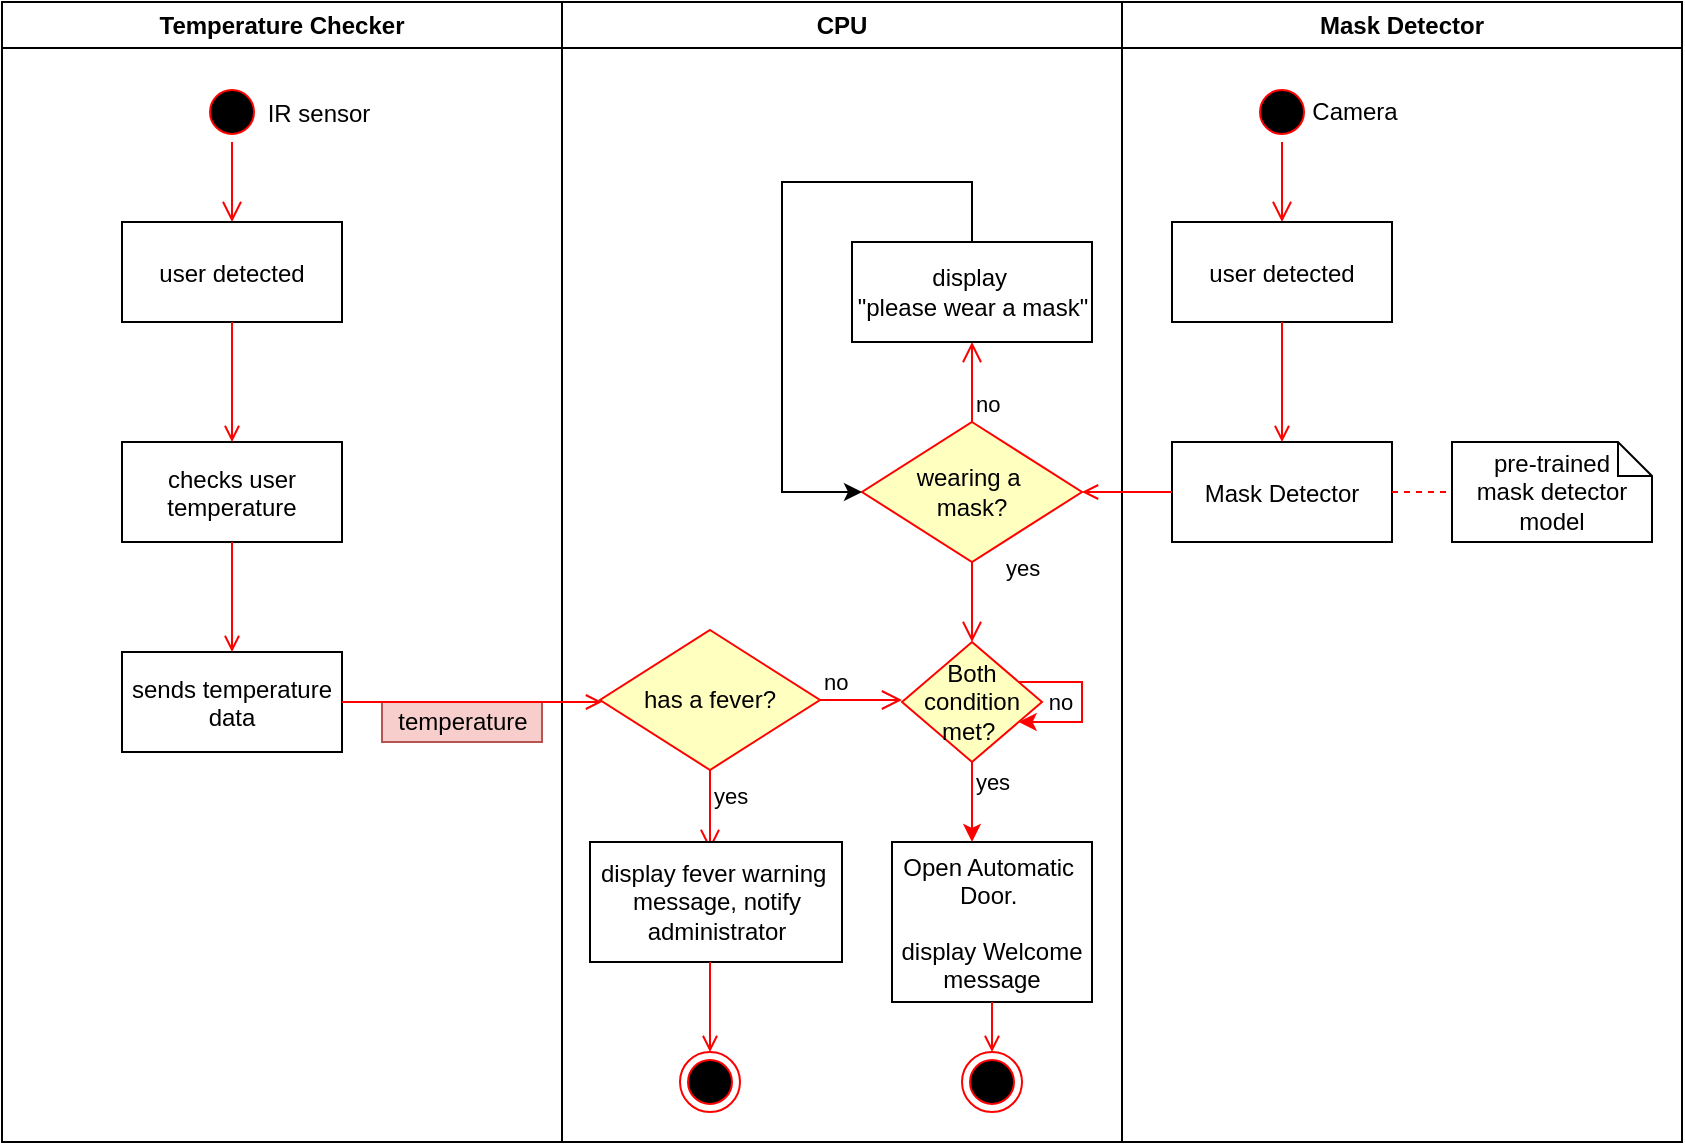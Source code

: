 <mxfile version="14.2.9" type="device"><diagram name="Page-1" id="e7e014a7-5840-1c2e-5031-d8a46d1fe8dd"><mxGraphModel dx="1422" dy="705" grid="1" gridSize="10" guides="1" tooltips="1" connect="1" arrows="1" fold="1" page="1" pageScale="1" pageWidth="1169" pageHeight="826" background="#ffffff" math="0" shadow="0"><root><mxCell id="0"/><mxCell id="1" parent="0"/><mxCell id="2" value="Temperature Checker" style="swimlane;whiteSpace=wrap" parent="1" vertex="1"><mxGeometry x="20" y="20" width="280" height="570" as="geometry"/></mxCell><mxCell id="5" value="" style="ellipse;shape=startState;fillColor=#000000;strokeColor=#ff0000;" parent="2" vertex="1"><mxGeometry x="100" y="40" width="30" height="30" as="geometry"/></mxCell><mxCell id="6" value="" style="edgeStyle=elbowEdgeStyle;elbow=horizontal;verticalAlign=bottom;endArrow=open;endSize=8;strokeColor=#FF0000;endFill=1;rounded=0" parent="2" source="5" target="7" edge="1"><mxGeometry x="100" y="40" as="geometry"><mxPoint x="115" y="110" as="targetPoint"/></mxGeometry></mxCell><mxCell id="7" value="user detected" style="" parent="2" vertex="1"><mxGeometry x="60" y="110" width="110" height="50" as="geometry"/></mxCell><mxCell id="8" value="checks user &#10;temperature" style="" parent="2" vertex="1"><mxGeometry x="60" y="220" width="110" height="50" as="geometry"/></mxCell><mxCell id="9" value="" style="endArrow=open;strokeColor=#FF0000;endFill=1;rounded=0" parent="2" source="7" target="8" edge="1"><mxGeometry relative="1" as="geometry"/></mxCell><mxCell id="10" value="sends temperature&#10;data" style="" parent="2" vertex="1"><mxGeometry x="60" y="325" width="110" height="50" as="geometry"/></mxCell><mxCell id="11" value="" style="endArrow=open;strokeColor=#FF0000;endFill=1;rounded=0" parent="2" source="8" target="10" edge="1"><mxGeometry relative="1" as="geometry"/></mxCell><mxCell id="hdxpLugo9TVY8Ky34_du-44" value="IR sensor" style="text;html=1;align=center;verticalAlign=middle;resizable=0;points=[];autosize=1;" parent="2" vertex="1"><mxGeometry x="122.5" y="46" width="70" height="20" as="geometry"/></mxCell><mxCell id="hdxpLugo9TVY8Ky34_du-46" value="temperature" style="text;html=1;align=center;verticalAlign=middle;resizable=0;points=[];autosize=1;fillColor=#f8cecc;strokeColor=#b85450;" parent="2" vertex="1"><mxGeometry x="190" y="350" width="80" height="20" as="geometry"/></mxCell><mxCell id="3" value="CPU" style="swimlane;whiteSpace=wrap;startSize=23;" parent="1" vertex="1"><mxGeometry x="300" y="20" width="280" height="570" as="geometry"/></mxCell><mxCell id="hdxpLugo9TVY8Ky34_du-51" value="wearing a&amp;nbsp;&lt;br&gt;mask?" style="rhombus;whiteSpace=wrap;html=1;fillColor=#ffffc0;strokeColor=#ff0000;" parent="3" vertex="1"><mxGeometry x="150" y="210" width="110" height="70" as="geometry"/></mxCell><mxCell id="hdxpLugo9TVY8Ky34_du-52" value="no" style="edgeStyle=orthogonalEdgeStyle;html=1;align=left;verticalAlign=bottom;endArrow=open;endSize=8;strokeColor=#ff0000;exitX=0.5;exitY=0;exitDx=0;exitDy=0;" parent="3" source="hdxpLugo9TVY8Ky34_du-51" edge="1"><mxGeometry x="-1" relative="1" as="geometry"><mxPoint x="205" y="170" as="targetPoint"/></mxGeometry></mxCell><mxCell id="hdxpLugo9TVY8Ky34_du-53" value="yes" style="edgeStyle=orthogonalEdgeStyle;html=1;align=left;verticalAlign=top;endArrow=open;endSize=8;strokeColor=#ff0000;" parent="3" source="hdxpLugo9TVY8Ky34_du-51" edge="1"><mxGeometry x="-1" y="18" relative="1" as="geometry"><mxPoint x="205" y="320" as="targetPoint"/><mxPoint x="-3" y="-10" as="offset"/></mxGeometry></mxCell><mxCell id="hdxpLugo9TVY8Ky34_du-63" style="edgeStyle=orthogonalEdgeStyle;rounded=0;orthogonalLoop=1;jettySize=auto;html=1;entryX=0;entryY=0.5;entryDx=0;entryDy=0;" parent="3" source="hdxpLugo9TVY8Ky34_du-62" target="hdxpLugo9TVY8Ky34_du-51" edge="1"><mxGeometry relative="1" as="geometry"><Array as="points"><mxPoint x="205" y="90"/><mxPoint x="110" y="90"/><mxPoint x="110" y="245"/></Array></mxGeometry></mxCell><mxCell id="hdxpLugo9TVY8Ky34_du-62" value="display&amp;nbsp;&lt;br&gt;&quot;please wear a mask&quot;" style="html=1;" parent="3" vertex="1"><mxGeometry x="145" y="120" width="120" height="50" as="geometry"/></mxCell><mxCell id="hdxpLugo9TVY8Ky34_du-64" value="has a fever?" style="rhombus;whiteSpace=wrap;html=1;fillColor=#ffffc0;strokeColor=#ff0000;" parent="3" vertex="1"><mxGeometry x="19" y="314" width="110" height="70" as="geometry"/></mxCell><mxCell id="hdxpLugo9TVY8Ky34_du-65" value="no" style="edgeStyle=orthogonalEdgeStyle;html=1;align=left;verticalAlign=bottom;endArrow=open;endSize=8;strokeColor=#ff0000;exitX=1;exitY=0.5;exitDx=0;exitDy=0;" parent="3" source="hdxpLugo9TVY8Ky34_du-64" edge="1"><mxGeometry x="-1" relative="1" as="geometry"><mxPoint x="170" y="349" as="targetPoint"/></mxGeometry></mxCell><mxCell id="hdxpLugo9TVY8Ky34_du-66" value="yes" style="edgeStyle=orthogonalEdgeStyle;html=1;align=left;verticalAlign=top;endArrow=open;endSize=8;strokeColor=#ff0000;" parent="3" source="hdxpLugo9TVY8Ky34_du-64" edge="1"><mxGeometry x="-1" relative="1" as="geometry"><mxPoint x="74" y="424" as="targetPoint"/></mxGeometry></mxCell><mxCell id="hdxpLugo9TVY8Ky34_du-67" value="display fever warning&amp;nbsp;&lt;br&gt;message, notify &lt;br&gt;administrator" style="html=1;" parent="3" vertex="1"><mxGeometry x="14" y="420" width="126" height="60" as="geometry"/></mxCell><mxCell id="hdxpLugo9TVY8Ky34_du-68" value="" style="ellipse;shape=endState;fillColor=#000000;strokeColor=#ff0000" parent="3" vertex="1"><mxGeometry x="59" y="525" width="30" height="30" as="geometry"/></mxCell><mxCell id="hdxpLugo9TVY8Ky34_du-69" value="" style="endArrow=open;strokeColor=#FF0000;endFill=1;rounded=0" parent="3" target="hdxpLugo9TVY8Ky34_du-68" edge="1"><mxGeometry relative="1" as="geometry"><mxPoint x="74" y="480" as="sourcePoint"/></mxGeometry></mxCell><mxCell id="hdxpLugo9TVY8Ky34_du-70" value="Open Automatic &#10;Door. &#10;&#10;display Welcome &#10;message" style="" parent="3" vertex="1"><mxGeometry x="165" y="420" width="100" height="80" as="geometry"/></mxCell><mxCell id="38" value="" style="ellipse;shape=endState;fillColor=#000000;strokeColor=#ff0000" parent="3" vertex="1"><mxGeometry x="200" y="525" width="30" height="30" as="geometry"/></mxCell><mxCell id="39" value="" style="endArrow=open;strokeColor=#FF0000;endFill=1;rounded=0" parent="3" target="38" edge="1"><mxGeometry relative="1" as="geometry"><mxPoint x="215" y="500" as="sourcePoint"/></mxGeometry></mxCell><mxCell id="EXfgxjSZEu854ghlF1_h-42" style="edgeStyle=orthogonalEdgeStyle;rounded=0;orthogonalLoop=1;jettySize=auto;html=1;entryX=0.4;entryY=0;entryDx=0;entryDy=0;entryPerimeter=0;strokeColor=#FF0000;fontFamily=Helvetica;fontSize=11;" edge="1" parent="3" source="EXfgxjSZEu854ghlF1_h-39" target="hdxpLugo9TVY8Ky34_du-70"><mxGeometry relative="1" as="geometry"/></mxCell><mxCell id="EXfgxjSZEu854ghlF1_h-39" value="Both condition met?&amp;nbsp;" style="rhombus;whiteSpace=wrap;html=1;fillColor=#ffffc0;strokeColor=#ff0000;" vertex="1" parent="3"><mxGeometry x="170" y="320" width="70" height="60" as="geometry"/></mxCell><mxCell id="EXfgxjSZEu854ghlF1_h-40" style="edgeStyle=orthogonalEdgeStyle;rounded=0;orthogonalLoop=1;jettySize=auto;html=1;fontFamily=Verdana;fontSize=18;strokeColor=#FF0000;" edge="1" parent="3" source="EXfgxjSZEu854ghlF1_h-39" target="EXfgxjSZEu854ghlF1_h-39"><mxGeometry relative="1" as="geometry"/></mxCell><mxCell id="EXfgxjSZEu854ghlF1_h-43" value="yes" style="text;html=1;align=center;verticalAlign=middle;resizable=0;points=[];autosize=1;fontSize=11;fontFamily=Helvetica;" vertex="1" parent="3"><mxGeometry x="200" y="380" width="30" height="20" as="geometry"/></mxCell><mxCell id="EXfgxjSZEu854ghlF1_h-41" value="no" style="text;html=1;align=center;verticalAlign=middle;resizable=0;points=[];autosize=1;fontSize=11;fontFamily=Helvetica;" vertex="1" parent="3"><mxGeometry x="234" y="340" width="30" height="20" as="geometry"/></mxCell><mxCell id="4" value="Mask Detector" style="swimlane;whiteSpace=wrap;startSize=23;" parent="1" vertex="1"><mxGeometry x="580" y="20" width="280" height="570" as="geometry"/></mxCell><mxCell id="13" value="" style="ellipse;shape=startState;fillColor=#000000;strokeColor=#ff0000;" parent="4" vertex="1"><mxGeometry x="65" y="40" width="30" height="30" as="geometry"/></mxCell><mxCell id="14" value="" style="edgeStyle=elbowEdgeStyle;elbow=horizontal;verticalAlign=bottom;endArrow=open;endSize=8;strokeColor=#FF0000;endFill=1;rounded=0" parent="4" source="13" target="15" edge="1"><mxGeometry x="45" y="20" as="geometry"><mxPoint x="60" y="90" as="targetPoint"/></mxGeometry></mxCell><mxCell id="15" value="user detected" style="" parent="4" vertex="1"><mxGeometry x="25" y="110" width="110" height="50" as="geometry"/></mxCell><mxCell id="16" value="Mask Detector" style="" parent="4" vertex="1"><mxGeometry x="25" y="220" width="110" height="50" as="geometry"/></mxCell><mxCell id="17" value="" style="endArrow=open;strokeColor=#FF0000;endFill=1;rounded=0" parent="4" source="15" target="16" edge="1"><mxGeometry relative="1" as="geometry"/></mxCell><mxCell id="31" value="pre-trained&#10;mask detector model" style="shape=note;whiteSpace=wrap;size=17" parent="4" vertex="1"><mxGeometry x="165" y="220" width="100" height="50" as="geometry"/></mxCell><mxCell id="32" value="" style="endArrow=none;strokeColor=#FF0000;endFill=0;rounded=0;dashed=1;exitX=1;exitY=0.5;exitDx=0;exitDy=0;" parent="4" source="16" target="31" edge="1"><mxGeometry relative="1" as="geometry"/></mxCell><mxCell id="hdxpLugo9TVY8Ky34_du-45" value="Camera" style="text;html=1;align=center;verticalAlign=middle;resizable=0;points=[];autosize=1;" parent="4" vertex="1"><mxGeometry x="85.5" y="45" width="60" height="20" as="geometry"/></mxCell><mxCell id="20" value="" style="endArrow=open;strokeColor=#FF0000;endFill=1;rounded=0" parent="1" source="10" edge="1"><mxGeometry relative="1" as="geometry"><mxPoint x="320" y="370" as="targetPoint"/></mxGeometry></mxCell><mxCell id="19" value="" style="endArrow=open;strokeColor=#FF0000;endFill=1;rounded=0;entryX=1;entryY=0.5;entryDx=0;entryDy=0;" parent="1" source="16" target="hdxpLugo9TVY8Ky34_du-51" edge="1"><mxGeometry relative="1" as="geometry"><mxPoint x="520" y="265" as="targetPoint"/></mxGeometry></mxCell></root></mxGraphModel></diagram></mxfile>